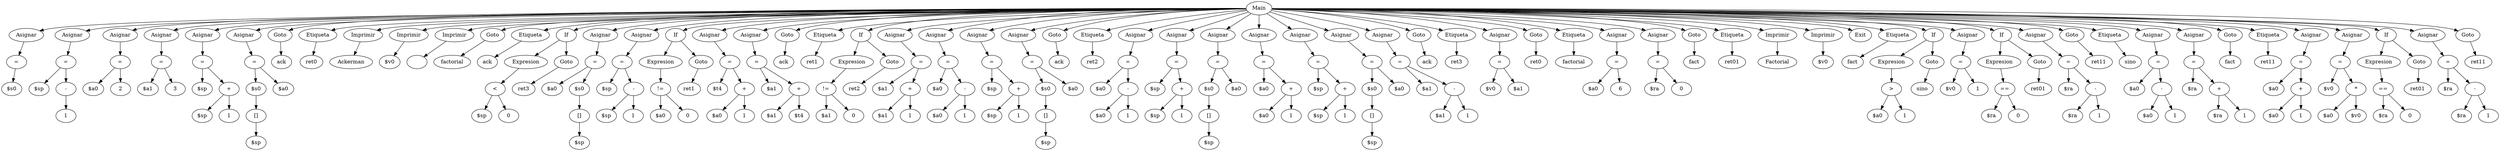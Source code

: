 digraph {
	A [label=Main]
	1 [label=Asignar]
	A -> 1
	2 [label="="]
	1 -> 2
	3 [label="$s0"]
	2 -> 3
	4 [label=Asignar]
	A -> 4
	5 [label="="]
	4 -> 5
	6 [label="$sp"]
	5 -> 6
	7 [label="-"]
	5 -> 7
	8 [label=1]
	7 -> 8
	9 [label=Asignar]
	A -> 9
	10 [label="="]
	9 -> 10
	11 [label="$a0"]
	10 -> 11
	12 [label=2]
	10 -> 12
	13 [label=Asignar]
	A -> 13
	14 [label="="]
	13 -> 14
	15 [label="$a1"]
	14 -> 15
	16 [label=3]
	14 -> 16
	17 [label=Asignar]
	A -> 17
	18 [label="="]
	17 -> 18
	19 [label="$sp"]
	18 -> 19
	20 [label="+"]
	18 -> 20
	21 [label="$sp"]
	20 -> 21
	22 [label=1]
	20 -> 22
	23 [label=Asignar]
	A -> 23
	24 [label="="]
	23 -> 24
	25 [label="$s0"]
	24 -> 25
	26 [label="[]"]
	25 -> 26
	27 [label="$sp"]
	26 -> 27
	28 [label="$a0"]
	24 -> 28
	29 [label=Goto]
	A -> 29
	30 [label=ack]
	29 -> 30
	31 [label=Etiqueta]
	A -> 31
	32 [label=ret0]
	31 -> 32
	33 [label=Imprimir]
	A -> 33
	34 [label="Ackerman\n"]
	33 -> 34
	35 [label=Imprimir]
	A -> 35
	36 [label="$v0"]
	35 -> 36
	37 [label=Imprimir]
	A -> 37
	38 [label="\n"]
	37 -> 38
	39 [label=Goto]
	A -> 39
	40 [label=factorial]
	39 -> 40
	41 [label=Etiqueta]
	A -> 41
	42 [label=ack]
	41 -> 42
	43 [label=If]
	A -> 43
	44 [label=Expresion]
	43 -> 44
	45 [label="<"]
	44 -> 45
	46 [label="$sp"]
	45 -> 46
	47 [label=0]
	45 -> 47
	48 [label=Goto]
	43 -> 48
	49 [label=ret3]
	48 -> 49
	50 [label=Asignar]
	A -> 50
	51 [label="="]
	50 -> 51
	52 [label="$a0"]
	51 -> 52
	53 [label="$s0"]
	51 -> 53
	54 [label="[]"]
	53 -> 54
	55 [label="$sp"]
	54 -> 55
	56 [label=Asignar]
	A -> 56
	57 [label="="]
	56 -> 57
	58 [label="$sp"]
	57 -> 58
	59 [label="-"]
	57 -> 59
	60 [label="$sp"]
	59 -> 60
	61 [label=1]
	59 -> 61
	62 [label=If]
	A -> 62
	63 [label=Expresion]
	62 -> 63
	64 [label="!="]
	63 -> 64
	65 [label="$a0"]
	64 -> 65
	66 [label=0]
	64 -> 66
	67 [label=Goto]
	62 -> 67
	68 [label=ret1]
	67 -> 68
	69 [label=Asignar]
	A -> 69
	70 [label="="]
	69 -> 70
	71 [label="$t4"]
	70 -> 71
	72 [label="+"]
	70 -> 72
	73 [label="$a0"]
	72 -> 73
	74 [label=1]
	72 -> 74
	75 [label=Asignar]
	A -> 75
	76 [label="="]
	75 -> 76
	77 [label="$a1"]
	76 -> 77
	78 [label="+"]
	76 -> 78
	79 [label="$a1"]
	78 -> 79
	80 [label="$t4"]
	78 -> 80
	81 [label=Goto]
	A -> 81
	82 [label=ack]
	81 -> 82
	83 [label=Etiqueta]
	A -> 83
	84 [label=ret1]
	83 -> 84
	85 [label=If]
	A -> 85
	86 [label=Expresion]
	85 -> 86
	87 [label="!="]
	86 -> 87
	88 [label="$a1"]
	87 -> 88
	89 [label=0]
	87 -> 89
	90 [label=Goto]
	85 -> 90
	91 [label=ret2]
	90 -> 91
	92 [label=Asignar]
	A -> 92
	93 [label="="]
	92 -> 93
	94 [label="$a1"]
	93 -> 94
	95 [label="+"]
	93 -> 95
	96 [label="$a1"]
	95 -> 96
	97 [label=1]
	95 -> 97
	98 [label=Asignar]
	A -> 98
	99 [label="="]
	98 -> 99
	100 [label="$a0"]
	99 -> 100
	101 [label="-"]
	99 -> 101
	102 [label="$a0"]
	101 -> 102
	103 [label=1]
	101 -> 103
	104 [label=Asignar]
	A -> 104
	105 [label="="]
	104 -> 105
	106 [label="$sp"]
	105 -> 106
	107 [label="+"]
	105 -> 107
	108 [label="$sp"]
	107 -> 108
	109 [label=1]
	107 -> 109
	110 [label=Asignar]
	A -> 110
	111 [label="="]
	110 -> 111
	112 [label="$s0"]
	111 -> 112
	113 [label="[]"]
	112 -> 113
	114 [label="$sp"]
	113 -> 114
	115 [label="$a0"]
	111 -> 115
	116 [label=Goto]
	A -> 116
	117 [label=ack]
	116 -> 117
	118 [label=Etiqueta]
	A -> 118
	119 [label=ret2]
	118 -> 119
	120 [label=Asignar]
	A -> 120
	121 [label="="]
	120 -> 121
	122 [label="$a0"]
	121 -> 122
	123 [label="-"]
	121 -> 123
	124 [label="$a0"]
	123 -> 124
	125 [label=1]
	123 -> 125
	126 [label=Asignar]
	A -> 126
	127 [label="="]
	126 -> 127
	128 [label="$sp"]
	127 -> 128
	129 [label="+"]
	127 -> 129
	130 [label="$sp"]
	129 -> 130
	131 [label=1]
	129 -> 131
	132 [label=Asignar]
	A -> 132
	133 [label="="]
	132 -> 133
	134 [label="$s0"]
	133 -> 134
	135 [label="[]"]
	134 -> 135
	136 [label="$sp"]
	135 -> 136
	137 [label="$a0"]
	133 -> 137
	138 [label=Asignar]
	A -> 138
	139 [label="="]
	138 -> 139
	140 [label="$a0"]
	139 -> 140
	141 [label="+"]
	139 -> 141
	142 [label="$a0"]
	141 -> 142
	143 [label=1]
	141 -> 143
	144 [label=Asignar]
	A -> 144
	145 [label="="]
	144 -> 145
	146 [label="$sp"]
	145 -> 146
	147 [label="+"]
	145 -> 147
	148 [label="$sp"]
	147 -> 148
	149 [label=1]
	147 -> 149
	150 [label=Asignar]
	A -> 150
	151 [label="="]
	150 -> 151
	152 [label="$s0"]
	151 -> 152
	153 [label="[]"]
	152 -> 153
	154 [label="$sp"]
	153 -> 154
	155 [label="$a0"]
	151 -> 155
	156 [label=Asignar]
	A -> 156
	157 [label="="]
	156 -> 157
	158 [label="$a1"]
	157 -> 158
	159 [label="-"]
	157 -> 159
	160 [label="$a1"]
	159 -> 160
	161 [label=1]
	159 -> 161
	162 [label=Goto]
	A -> 162
	163 [label=ack]
	162 -> 163
	164 [label=Etiqueta]
	A -> 164
	165 [label=ret3]
	164 -> 165
	166 [label=Asignar]
	A -> 166
	167 [label="="]
	166 -> 167
	168 [label="$v0"]
	167 -> 168
	169 [label="$a1"]
	167 -> 169
	170 [label=Goto]
	A -> 170
	171 [label=ret0]
	170 -> 171
	172 [label=Etiqueta]
	A -> 172
	173 [label=factorial]
	172 -> 173
	174 [label=Asignar]
	A -> 174
	175 [label="="]
	174 -> 175
	176 [label="$a0"]
	175 -> 176
	177 [label=6]
	175 -> 177
	178 [label=Asignar]
	A -> 178
	179 [label="="]
	178 -> 179
	180 [label="$ra"]
	179 -> 180
	181 [label=0]
	179 -> 181
	182 [label=Goto]
	A -> 182
	183 [label=fact]
	182 -> 183
	184 [label=Etiqueta]
	A -> 184
	185 [label=ret01]
	184 -> 185
	186 [label=Imprimir]
	A -> 186
	187 [label="Factorial\n"]
	186 -> 187
	188 [label=Imprimir]
	A -> 188
	189 [label="$v0"]
	188 -> 189
	190 [label=Exit]
	A -> 190
	191 [label=Etiqueta]
	A -> 191
	192 [label=fact]
	191 -> 192
	193 [label=If]
	A -> 193
	194 [label=Expresion]
	193 -> 194
	195 [label=">"]
	194 -> 195
	196 [label="$a0"]
	195 -> 196
	197 [label=1]
	195 -> 197
	198 [label=Goto]
	193 -> 198
	199 [label=sino]
	198 -> 199
	200 [label=Asignar]
	A -> 200
	201 [label="="]
	200 -> 201
	202 [label="$v0"]
	201 -> 202
	203 [label=1]
	201 -> 203
	204 [label=If]
	A -> 204
	205 [label=Expresion]
	204 -> 205
	206 [label="=="]
	205 -> 206
	207 [label="$ra"]
	206 -> 207
	208 [label=0]
	206 -> 208
	209 [label=Goto]
	204 -> 209
	210 [label=ret01]
	209 -> 210
	211 [label=Asignar]
	A -> 211
	212 [label="="]
	211 -> 212
	213 [label="$ra"]
	212 -> 213
	214 [label="-"]
	212 -> 214
	215 [label="$ra"]
	214 -> 215
	216 [label=1]
	214 -> 216
	217 [label=Goto]
	A -> 217
	218 [label=ret11]
	217 -> 218
	219 [label=Etiqueta]
	A -> 219
	220 [label=sino]
	219 -> 220
	221 [label=Asignar]
	A -> 221
	222 [label="="]
	221 -> 222
	223 [label="$a0"]
	222 -> 223
	224 [label="-"]
	222 -> 224
	225 [label="$a0"]
	224 -> 225
	226 [label=1]
	224 -> 226
	227 [label=Asignar]
	A -> 227
	228 [label="="]
	227 -> 228
	229 [label="$ra"]
	228 -> 229
	230 [label="+"]
	228 -> 230
	231 [label="$ra"]
	230 -> 231
	232 [label=1]
	230 -> 232
	233 [label=Goto]
	A -> 233
	234 [label=fact]
	233 -> 234
	235 [label=Etiqueta]
	A -> 235
	236 [label=ret11]
	235 -> 236
	237 [label=Asignar]
	A -> 237
	238 [label="="]
	237 -> 238
	239 [label="$a0"]
	238 -> 239
	240 [label="+"]
	238 -> 240
	241 [label="$a0"]
	240 -> 241
	242 [label=1]
	240 -> 242
	243 [label=Asignar]
	A -> 243
	244 [label="="]
	243 -> 244
	245 [label="$v0"]
	244 -> 245
	246 [label="*"]
	244 -> 246
	247 [label="$a0"]
	246 -> 247
	248 [label="$v0"]
	246 -> 248
	249 [label=If]
	A -> 249
	250 [label=Expresion]
	249 -> 250
	251 [label="=="]
	250 -> 251
	252 [label="$ra"]
	251 -> 252
	253 [label=0]
	251 -> 253
	254 [label=Goto]
	249 -> 254
	255 [label=ret01]
	254 -> 255
	256 [label=Asignar]
	A -> 256
	257 [label="="]
	256 -> 257
	258 [label="$ra"]
	257 -> 258
	259 [label="-"]
	257 -> 259
	260 [label="$ra"]
	259 -> 260
	261 [label=1]
	259 -> 261
	262 [label=Goto]
	A -> 262
	263 [label=ret11]
	262 -> 263
}

